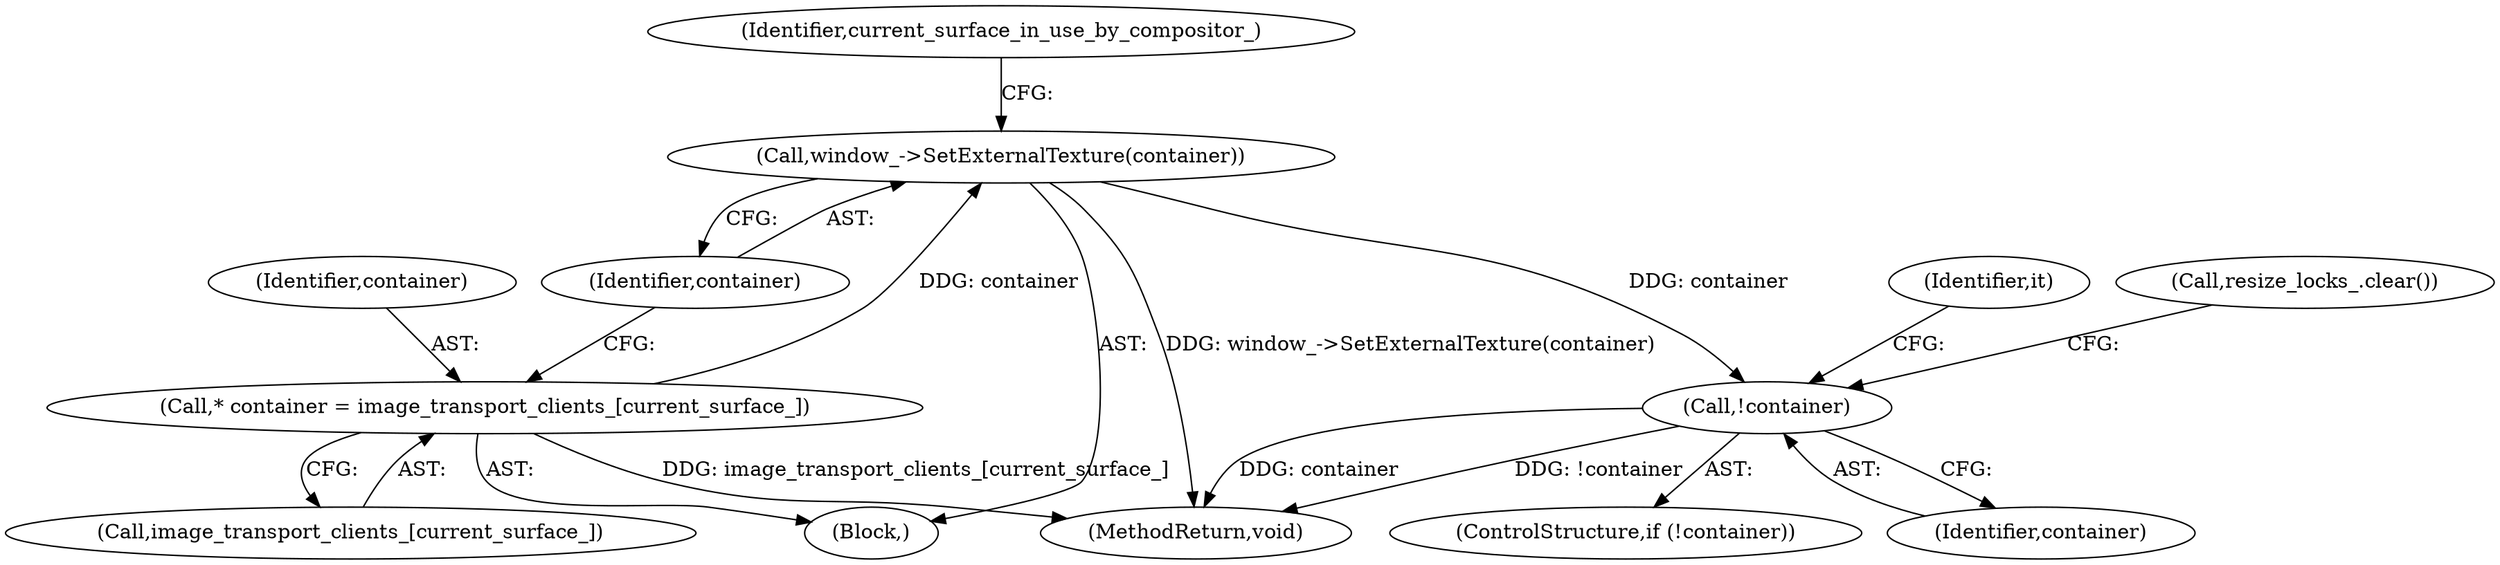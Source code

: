 digraph "0_Chrome_18d67244984a574ba2dd8779faabc0e3e34f4b76_34@pointer" {
"1000126" [label="(Call,!container)"];
"1000120" [label="(Call,window_->SetExternalTexture(container))"];
"1000115" [label="(Call,* container = image_transport_clients_[current_surface_])"];
"1000125" [label="(ControlStructure,if (!container))"];
"1000134" [label="(Identifier,it)"];
"1000129" [label="(Call,resize_locks_.clear())"];
"1000121" [label="(Identifier,container)"];
"1000123" [label="(Identifier,current_surface_in_use_by_compositor_)"];
"1000115" [label="(Call,* container = image_transport_clients_[current_surface_])"];
"1000127" [label="(Identifier,container)"];
"1000116" [label="(Identifier,container)"];
"1000224" [label="(MethodReturn,void)"];
"1000126" [label="(Call,!container)"];
"1000113" [label="(Block,)"];
"1000117" [label="(Call,image_transport_clients_[current_surface_])"];
"1000120" [label="(Call,window_->SetExternalTexture(container))"];
"1000126" -> "1000125"  [label="AST: "];
"1000126" -> "1000127"  [label="CFG: "];
"1000127" -> "1000126"  [label="AST: "];
"1000129" -> "1000126"  [label="CFG: "];
"1000134" -> "1000126"  [label="CFG: "];
"1000126" -> "1000224"  [label="DDG: container"];
"1000126" -> "1000224"  [label="DDG: !container"];
"1000120" -> "1000126"  [label="DDG: container"];
"1000120" -> "1000113"  [label="AST: "];
"1000120" -> "1000121"  [label="CFG: "];
"1000121" -> "1000120"  [label="AST: "];
"1000123" -> "1000120"  [label="CFG: "];
"1000120" -> "1000224"  [label="DDG: window_->SetExternalTexture(container)"];
"1000115" -> "1000120"  [label="DDG: container"];
"1000115" -> "1000113"  [label="AST: "];
"1000115" -> "1000117"  [label="CFG: "];
"1000116" -> "1000115"  [label="AST: "];
"1000117" -> "1000115"  [label="AST: "];
"1000121" -> "1000115"  [label="CFG: "];
"1000115" -> "1000224"  [label="DDG: image_transport_clients_[current_surface_]"];
}
